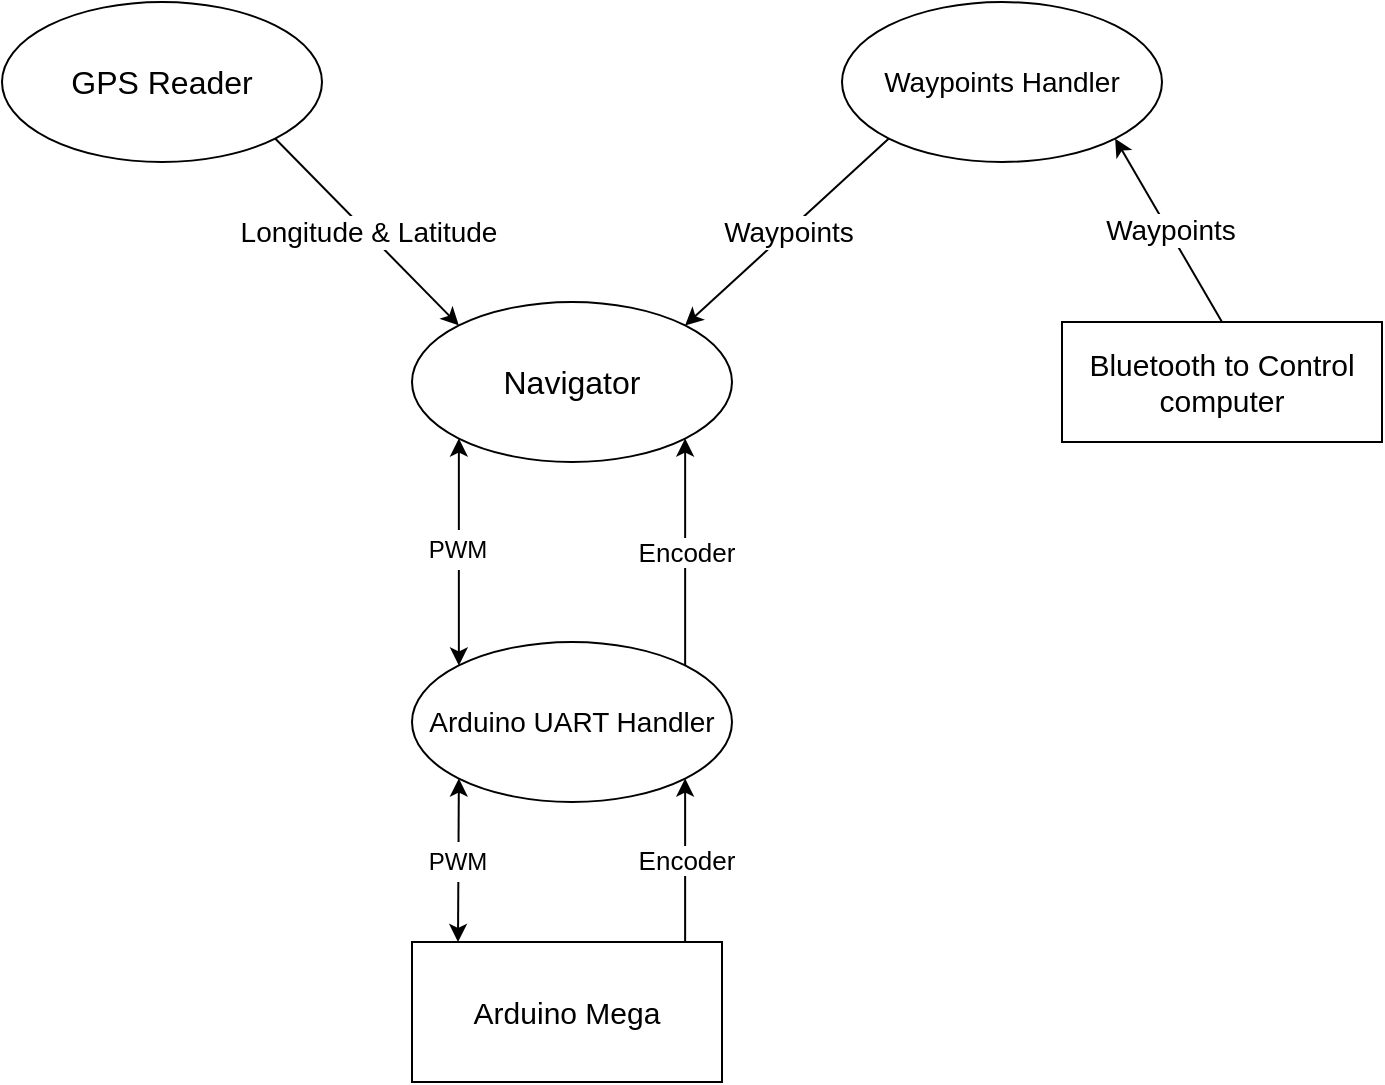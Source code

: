 <mxfile version="24.7.16" pages="2">
  <diagram name="ROS Architecture " id="jIEBpR6Z1XrXgT9Y6X6j">
    <mxGraphModel dx="1434" dy="739" grid="1" gridSize="10" guides="1" tooltips="1" connect="1" arrows="1" fold="1" page="1" pageScale="1" pageWidth="850" pageHeight="1100" math="0" shadow="0">
      <root>
        <mxCell id="0" />
        <mxCell id="1" parent="0" />
        <mxCell id="XMJZC1-GFqstn5FLzGG8-1" value="&lt;font style=&quot;font-size: 16px;&quot;&gt;GPS Reader&lt;/font&gt;" style="ellipse;whiteSpace=wrap;html=1;" vertex="1" parent="1">
          <mxGeometry x="140" y="120" width="160" height="80" as="geometry" />
        </mxCell>
        <mxCell id="XMJZC1-GFqstn5FLzGG8-2" value="&lt;font style=&quot;font-size: 16px;&quot;&gt;Navigator&lt;/font&gt;" style="ellipse;whiteSpace=wrap;html=1;" vertex="1" parent="1">
          <mxGeometry x="345" y="270" width="160" height="80" as="geometry" />
        </mxCell>
        <mxCell id="XMJZC1-GFqstn5FLzGG8-3" value="&lt;font style=&quot;font-size: 14px;&quot;&gt;Waypoints Handler&lt;/font&gt;" style="ellipse;whiteSpace=wrap;html=1;" vertex="1" parent="1">
          <mxGeometry x="560" y="120" width="160" height="80" as="geometry" />
        </mxCell>
        <mxCell id="XMJZC1-GFqstn5FLzGG8-4" value="&lt;font style=&quot;font-size: 14px;&quot;&gt;Arduino UART Handler&lt;/font&gt;" style="ellipse;whiteSpace=wrap;html=1;" vertex="1" parent="1">
          <mxGeometry x="345" y="440" width="160" height="80" as="geometry" />
        </mxCell>
        <mxCell id="XMJZC1-GFqstn5FLzGG8-5" value="&lt;font style=&quot;font-size: 15px;&quot;&gt;Arduino Mega&lt;/font&gt;" style="rounded=0;whiteSpace=wrap;html=1;" vertex="1" parent="1">
          <mxGeometry x="345" y="590" width="155" height="70" as="geometry" />
        </mxCell>
        <mxCell id="XMJZC1-GFqstn5FLzGG8-6" value="&lt;font style=&quot;font-size: 15px;&quot;&gt;Bluetooth to Control computer&lt;/font&gt;" style="rounded=0;whiteSpace=wrap;html=1;" vertex="1" parent="1">
          <mxGeometry x="670" y="280" width="160" height="60" as="geometry" />
        </mxCell>
        <mxCell id="XMJZC1-GFqstn5FLzGG8-8" value="" style="endArrow=classic;html=1;rounded=0;entryX=1;entryY=1;entryDx=0;entryDy=0;exitX=0.5;exitY=0;exitDx=0;exitDy=0;" edge="1" parent="1" source="XMJZC1-GFqstn5FLzGG8-6" target="XMJZC1-GFqstn5FLzGG8-3">
          <mxGeometry relative="1" as="geometry">
            <mxPoint x="370" y="250" as="sourcePoint" />
            <mxPoint x="470" y="250" as="targetPoint" />
          </mxGeometry>
        </mxCell>
        <mxCell id="XMJZC1-GFqstn5FLzGG8-9" value="&lt;font style=&quot;font-size: 14px;&quot;&gt;Waypoints&lt;/font&gt;" style="edgeLabel;resizable=0;html=1;;align=center;verticalAlign=middle;" connectable="0" vertex="1" parent="XMJZC1-GFqstn5FLzGG8-8">
          <mxGeometry relative="1" as="geometry" />
        </mxCell>
        <mxCell id="XMJZC1-GFqstn5FLzGG8-10" value="" style="endArrow=classic;html=1;rounded=0;entryX=1;entryY=0;entryDx=0;entryDy=0;exitX=0;exitY=1;exitDx=0;exitDy=0;" edge="1" parent="1" source="XMJZC1-GFqstn5FLzGG8-3" target="XMJZC1-GFqstn5FLzGG8-2">
          <mxGeometry relative="1" as="geometry">
            <mxPoint x="449" y="200" as="sourcePoint" />
            <mxPoint x="396" y="108" as="targetPoint" />
          </mxGeometry>
        </mxCell>
        <mxCell id="XMJZC1-GFqstn5FLzGG8-11" value="&lt;font style=&quot;font-size: 14px;&quot;&gt;Waypoints&lt;/font&gt;" style="edgeLabel;resizable=0;html=1;;align=center;verticalAlign=middle;" connectable="0" vertex="1" parent="XMJZC1-GFqstn5FLzGG8-10">
          <mxGeometry relative="1" as="geometry" />
        </mxCell>
        <mxCell id="XMJZC1-GFqstn5FLzGG8-12" value="" style="endArrow=classic;html=1;rounded=0;entryX=0;entryY=0;entryDx=0;entryDy=0;exitX=1;exitY=1;exitDx=0;exitDy=0;" edge="1" parent="1" source="XMJZC1-GFqstn5FLzGG8-1" target="XMJZC1-GFqstn5FLzGG8-2">
          <mxGeometry relative="1" as="geometry">
            <mxPoint x="425" y="200" as="sourcePoint" />
            <mxPoint x="372" y="108" as="targetPoint" />
          </mxGeometry>
        </mxCell>
        <mxCell id="XMJZC1-GFqstn5FLzGG8-13" value="&lt;span style=&quot;font-size: 14px;&quot;&gt;Longitude &amp;amp; Latitude&lt;/span&gt;" style="edgeLabel;resizable=0;html=1;;align=center;verticalAlign=middle;" connectable="0" vertex="1" parent="XMJZC1-GFqstn5FLzGG8-12">
          <mxGeometry relative="1" as="geometry" />
        </mxCell>
        <mxCell id="XMJZC1-GFqstn5FLzGG8-18" value="" style="endArrow=classic;startArrow=classic;html=1;rounded=0;exitX=0;exitY=0;exitDx=0;exitDy=0;entryX=0;entryY=1;entryDx=0;entryDy=0;" edge="1" parent="1" source="XMJZC1-GFqstn5FLzGG8-4" target="XMJZC1-GFqstn5FLzGG8-2">
          <mxGeometry width="50" height="50" relative="1" as="geometry">
            <mxPoint x="390" y="410" as="sourcePoint" />
            <mxPoint x="440" y="360" as="targetPoint" />
          </mxGeometry>
        </mxCell>
        <mxCell id="XMJZC1-GFqstn5FLzGG8-19" value="PWM" style="text;html=1;align=center;verticalAlign=middle;whiteSpace=wrap;rounded=0;fillColor=default;" vertex="1" parent="1">
          <mxGeometry x="353" y="384" width="30" height="20" as="geometry" />
        </mxCell>
        <mxCell id="XMJZC1-GFqstn5FLzGG8-23" value="" style="endArrow=classic;html=1;rounded=0;entryX=1;entryY=1;entryDx=0;entryDy=0;exitX=1;exitY=0;exitDx=0;exitDy=0;" edge="1" parent="1" source="XMJZC1-GFqstn5FLzGG8-4" target="XMJZC1-GFqstn5FLzGG8-2">
          <mxGeometry relative="1" as="geometry">
            <mxPoint x="370" y="380" as="sourcePoint" />
            <mxPoint x="470" y="380" as="targetPoint" />
          </mxGeometry>
        </mxCell>
        <mxCell id="XMJZC1-GFqstn5FLzGG8-24" value="&lt;font style=&quot;font-size: 13px;&quot;&gt;Encoder&lt;/font&gt;" style="edgeLabel;resizable=0;html=1;;align=center;verticalAlign=middle;" connectable="0" vertex="1" parent="XMJZC1-GFqstn5FLzGG8-23">
          <mxGeometry relative="1" as="geometry" />
        </mxCell>
        <mxCell id="XMJZC1-GFqstn5FLzGG8-25" value="" style="endArrow=classic;startArrow=classic;html=1;rounded=0;entryX=0;entryY=1;entryDx=0;entryDy=0;" edge="1" parent="1" target="XMJZC1-GFqstn5FLzGG8-4">
          <mxGeometry width="50" height="50" relative="1" as="geometry">
            <mxPoint x="368" y="590" as="sourcePoint" />
            <mxPoint x="275" y="476" as="targetPoint" />
          </mxGeometry>
        </mxCell>
        <mxCell id="XMJZC1-GFqstn5FLzGG8-26" value="PWM" style="text;html=1;align=center;verticalAlign=middle;whiteSpace=wrap;rounded=0;fillColor=default;" vertex="1" parent="1">
          <mxGeometry x="353" y="540" width="30" height="20" as="geometry" />
        </mxCell>
        <mxCell id="XMJZC1-GFqstn5FLzGG8-28" value="" style="endArrow=classic;html=1;rounded=0;entryX=1;entryY=1;entryDx=0;entryDy=0;exitX=0.881;exitY=0;exitDx=0;exitDy=0;exitPerimeter=0;" edge="1" parent="1" source="XMJZC1-GFqstn5FLzGG8-5" target="XMJZC1-GFqstn5FLzGG8-4">
          <mxGeometry relative="1" as="geometry">
            <mxPoint x="570" y="560" as="sourcePoint" />
            <mxPoint x="570" y="446" as="targetPoint" />
          </mxGeometry>
        </mxCell>
        <mxCell id="XMJZC1-GFqstn5FLzGG8-29" value="&lt;font style=&quot;font-size: 13px;&quot;&gt;Encoder&lt;/font&gt;" style="edgeLabel;resizable=0;html=1;;align=center;verticalAlign=middle;" connectable="0" vertex="1" parent="XMJZC1-GFqstn5FLzGG8-28">
          <mxGeometry relative="1" as="geometry" />
        </mxCell>
      </root>
    </mxGraphModel>
  </diagram>
  <diagram id="-94raSBjFNsSAuem07gt" name="Navigator Code">
    <mxGraphModel dx="1434" dy="739" grid="1" gridSize="10" guides="1" tooltips="1" connect="1" arrows="1" fold="1" page="1" pageScale="1" pageWidth="850" pageHeight="1100" math="0" shadow="0">
      <root>
        <mxCell id="0" />
        <mxCell id="1" parent="0" />
        <mxCell id="CM-kLVqto2ivKHX-QPnm-1" value="Thread 1" style="rounded=0;whiteSpace=wrap;html=1;" vertex="1" parent="1">
          <mxGeometry x="160" y="140" width="120" height="60" as="geometry" />
        </mxCell>
        <mxCell id="sLUjLybKVBeQCiWtNb5g-1" value="Thread 2" style="rounded=0;whiteSpace=wrap;html=1;" vertex="1" parent="1">
          <mxGeometry x="460" y="140" width="120" height="60" as="geometry" />
        </mxCell>
        <mxCell id="sLUjLybKVBeQCiWtNb5g-2" value="Thread 3" style="rounded=0;whiteSpace=wrap;html=1;" vertex="1" parent="1">
          <mxGeometry x="760" y="140" width="120" height="60" as="geometry" />
        </mxCell>
        <mxCell id="sLUjLybKVBeQCiWtNb5g-3" value="&lt;font style=&quot;font-size: 13px;&quot;&gt;Subscribe: GPS&lt;/font&gt;" style="rounded=0;whiteSpace=wrap;html=1;" vertex="1" parent="1">
          <mxGeometry x="20" y="230" width="120" height="60" as="geometry" />
        </mxCell>
        <mxCell id="sLUjLybKVBeQCiWtNb5g-4" value="&lt;font style=&quot;font-size: 13px;&quot;&gt;Subscribe: Encoders&lt;/font&gt;" style="rounded=0;whiteSpace=wrap;html=1;" vertex="1" parent="1">
          <mxGeometry x="160" y="230" width="120" height="60" as="geometry" />
        </mxCell>
        <mxCell id="sLUjLybKVBeQCiWtNb5g-5" value="&lt;font style=&quot;font-size: 13px;&quot;&gt;Subscribe: Waypoints&lt;/font&gt;" style="rounded=0;whiteSpace=wrap;html=1;" vertex="1" parent="1">
          <mxGeometry x="300" y="230" width="120" height="60" as="geometry" />
        </mxCell>
        <mxCell id="sLUjLybKVBeQCiWtNb5g-6" value="Processing loop" style="rounded=0;whiteSpace=wrap;html=1;" vertex="1" parent="1">
          <mxGeometry x="460" y="320" width="120" height="60" as="geometry" />
        </mxCell>
        <mxCell id="sLUjLybKVBeQCiWtNb5g-7" value="" style="endArrow=classic;html=1;rounded=0;entryX=0;entryY=0.5;entryDx=0;entryDy=0;" edge="1" parent="1" target="sLUjLybKVBeQCiWtNb5g-6">
          <mxGeometry width="50" height="50" relative="1" as="geometry">
            <mxPoint x="80" y="350" as="sourcePoint" />
            <mxPoint x="450" y="340" as="targetPoint" />
          </mxGeometry>
        </mxCell>
        <mxCell id="sLUjLybKVBeQCiWtNb5g-8" value="" style="endArrow=none;html=1;rounded=0;entryX=0.5;entryY=1;entryDx=0;entryDy=0;" edge="1" parent="1" target="sLUjLybKVBeQCiWtNb5g-3">
          <mxGeometry width="50" height="50" relative="1" as="geometry">
            <mxPoint x="80" y="350" as="sourcePoint" />
            <mxPoint x="450" y="340" as="targetPoint" />
          </mxGeometry>
        </mxCell>
        <mxCell id="sLUjLybKVBeQCiWtNb5g-9" value="" style="endArrow=none;html=1;rounded=0;exitX=0.5;exitY=1;exitDx=0;exitDy=0;" edge="1" parent="1" source="sLUjLybKVBeQCiWtNb5g-4">
          <mxGeometry width="50" height="50" relative="1" as="geometry">
            <mxPoint x="400" y="390" as="sourcePoint" />
            <mxPoint x="220" y="350" as="targetPoint" />
          </mxGeometry>
        </mxCell>
        <mxCell id="sLUjLybKVBeQCiWtNb5g-10" value="" style="endArrow=none;html=1;rounded=0;exitX=0.5;exitY=1;exitDx=0;exitDy=0;" edge="1" parent="1" source="sLUjLybKVBeQCiWtNb5g-5">
          <mxGeometry width="50" height="50" relative="1" as="geometry">
            <mxPoint x="400" y="390" as="sourcePoint" />
            <mxPoint x="360" y="350" as="targetPoint" />
          </mxGeometry>
        </mxCell>
        <mxCell id="sLUjLybKVBeQCiWtNb5g-12" value="" style="endArrow=classic;html=1;rounded=0;entryX=0.5;entryY=0;entryDx=0;entryDy=0;exitX=0.5;exitY=1;exitDx=0;exitDy=0;" edge="1" parent="1" source="sLUjLybKVBeQCiWtNb5g-1" target="sLUjLybKVBeQCiWtNb5g-6">
          <mxGeometry width="50" height="50" relative="1" as="geometry">
            <mxPoint x="400" y="390" as="sourcePoint" />
            <mxPoint x="450" y="340" as="targetPoint" />
          </mxGeometry>
        </mxCell>
        <mxCell id="sLUjLybKVBeQCiWtNb5g-13" value="GPS In CM" style="rounded=0;whiteSpace=wrap;html=1;" vertex="1" parent="1">
          <mxGeometry x="380" y="440" width="120" height="60" as="geometry" />
        </mxCell>
        <mxCell id="sLUjLybKVBeQCiWtNb5g-14" value="Encoder Velocities" style="rounded=0;whiteSpace=wrap;html=1;" vertex="1" parent="1">
          <mxGeometry x="540" y="440" width="120" height="60" as="geometry" />
        </mxCell>
        <mxCell id="sLUjLybKVBeQCiWtNb5g-15" value="" style="endArrow=classic;html=1;rounded=0;exitX=0.5;exitY=1;exitDx=0;exitDy=0;entryX=0.5;entryY=0;entryDx=0;entryDy=0;" edge="1" parent="1" source="sLUjLybKVBeQCiWtNb5g-6" target="sLUjLybKVBeQCiWtNb5g-13">
          <mxGeometry width="50" height="50" relative="1" as="geometry">
            <mxPoint x="400" y="390" as="sourcePoint" />
            <mxPoint x="450" y="340" as="targetPoint" />
          </mxGeometry>
        </mxCell>
        <mxCell id="sLUjLybKVBeQCiWtNb5g-16" value="" style="endArrow=classic;html=1;rounded=0;exitX=0.5;exitY=1;exitDx=0;exitDy=0;entryX=0.5;entryY=0;entryDx=0;entryDy=0;" edge="1" parent="1" source="sLUjLybKVBeQCiWtNb5g-6" target="sLUjLybKVBeQCiWtNb5g-14">
          <mxGeometry width="50" height="50" relative="1" as="geometry">
            <mxPoint x="400" y="390" as="sourcePoint" />
            <mxPoint x="450" y="340" as="targetPoint" />
          </mxGeometry>
        </mxCell>
        <mxCell id="sLUjLybKVBeQCiWtNb5g-17" value="Kalman Filter" style="rounded=0;whiteSpace=wrap;html=1;" vertex="1" parent="1">
          <mxGeometry x="460" y="560" width="120" height="60" as="geometry" />
        </mxCell>
        <mxCell id="sLUjLybKVBeQCiWtNb5g-18" value="" style="endArrow=classic;html=1;rounded=0;exitX=0.5;exitY=1;exitDx=0;exitDy=0;entryX=0.5;entryY=0;entryDx=0;entryDy=0;" edge="1" parent="1" source="sLUjLybKVBeQCiWtNb5g-13" target="sLUjLybKVBeQCiWtNb5g-17">
          <mxGeometry width="50" height="50" relative="1" as="geometry">
            <mxPoint x="400" y="390" as="sourcePoint" />
            <mxPoint x="450" y="340" as="targetPoint" />
          </mxGeometry>
        </mxCell>
        <mxCell id="sLUjLybKVBeQCiWtNb5g-19" value="" style="endArrow=classic;html=1;rounded=0;exitX=0.5;exitY=1;exitDx=0;exitDy=0;" edge="1" parent="1" source="sLUjLybKVBeQCiWtNb5g-14">
          <mxGeometry width="50" height="50" relative="1" as="geometry">
            <mxPoint x="400" y="390" as="sourcePoint" />
            <mxPoint x="520" y="560" as="targetPoint" />
          </mxGeometry>
        </mxCell>
        <mxCell id="sLUjLybKVBeQCiWtNb5g-20" value="" style="endArrow=none;dashed=1;html=1;rounded=0;exitX=0.5;exitY=1;exitDx=0;exitDy=0;entryX=0.5;entryY=0;entryDx=0;entryDy=0;" edge="1" parent="1" source="CM-kLVqto2ivKHX-QPnm-1" target="sLUjLybKVBeQCiWtNb5g-5">
          <mxGeometry width="50" height="50" relative="1" as="geometry">
            <mxPoint x="400" y="390" as="sourcePoint" />
            <mxPoint x="450" y="340" as="targetPoint" />
          </mxGeometry>
        </mxCell>
        <mxCell id="sLUjLybKVBeQCiWtNb5g-23" value="" style="endArrow=none;dashed=1;html=1;rounded=0;" edge="1" parent="1" target="sLUjLybKVBeQCiWtNb5g-4">
          <mxGeometry width="50" height="50" relative="1" as="geometry">
            <mxPoint x="220" y="200" as="sourcePoint" />
            <mxPoint x="370" y="240" as="targetPoint" />
          </mxGeometry>
        </mxCell>
        <mxCell id="sLUjLybKVBeQCiWtNb5g-24" value="" style="endArrow=none;dashed=1;html=1;rounded=0;exitX=0.5;exitY=1;exitDx=0;exitDy=0;entryX=0.5;entryY=0;entryDx=0;entryDy=0;" edge="1" parent="1" source="CM-kLVqto2ivKHX-QPnm-1" target="sLUjLybKVBeQCiWtNb5g-3">
          <mxGeometry width="50" height="50" relative="1" as="geometry">
            <mxPoint x="240" y="220" as="sourcePoint" />
            <mxPoint x="380" y="250" as="targetPoint" />
          </mxGeometry>
        </mxCell>
        <mxCell id="sLUjLybKVBeQCiWtNb5g-25" value="Adjust PWM" style="rounded=0;whiteSpace=wrap;html=1;" vertex="1" parent="1">
          <mxGeometry x="760" y="320" width="120" height="60" as="geometry" />
        </mxCell>
        <mxCell id="sLUjLybKVBeQCiWtNb5g-26" value="Calculate Position Error" style="rounded=0;whiteSpace=wrap;html=1;" vertex="1" parent="1">
          <mxGeometry x="760" y="560" width="120" height="60" as="geometry" />
        </mxCell>
        <mxCell id="sLUjLybKVBeQCiWtNb5g-27" value="" style="endArrow=classic;html=1;rounded=0;entryX=0;entryY=0.5;entryDx=0;entryDy=0;exitX=1;exitY=0.5;exitDx=0;exitDy=0;" edge="1" parent="1" source="sLUjLybKVBeQCiWtNb5g-17" target="sLUjLybKVBeQCiWtNb5g-26">
          <mxGeometry width="50" height="50" relative="1" as="geometry">
            <mxPoint x="400" y="390" as="sourcePoint" />
            <mxPoint x="450" y="340" as="targetPoint" />
          </mxGeometry>
        </mxCell>
        <mxCell id="sLUjLybKVBeQCiWtNb5g-28" value="" style="endArrow=classic;html=1;rounded=0;entryX=0.5;entryY=0;entryDx=0;entryDy=0;" edge="1" parent="1" source="sLUjLybKVBeQCiWtNb5g-2" target="sLUjLybKVBeQCiWtNb5g-25">
          <mxGeometry width="50" height="50" relative="1" as="geometry">
            <mxPoint x="670" y="310" as="sourcePoint" />
            <mxPoint x="720" y="260" as="targetPoint" />
          </mxGeometry>
        </mxCell>
        <mxCell id="sLUjLybKVBeQCiWtNb5g-29" value="" style="endArrow=classic;html=1;rounded=0;entryX=0.5;entryY=0;entryDx=0;entryDy=0;exitX=0.5;exitY=1;exitDx=0;exitDy=0;" edge="1" parent="1" source="sLUjLybKVBeQCiWtNb5g-25" target="sLUjLybKVBeQCiWtNb5g-26">
          <mxGeometry width="50" height="50" relative="1" as="geometry">
            <mxPoint x="780" y="510" as="sourcePoint" />
            <mxPoint x="830" y="460" as="targetPoint" />
          </mxGeometry>
        </mxCell>
        <mxCell id="sLUjLybKVBeQCiWtNb5g-30" value="&lt;font style=&quot;font-size: 13px;&quot;&gt;Publish Update PWM&lt;/font&gt;" style="rounded=0;whiteSpace=wrap;html=1;" vertex="1" parent="1">
          <mxGeometry x="760" y="670" width="120" height="60" as="geometry" />
        </mxCell>
        <mxCell id="sLUjLybKVBeQCiWtNb5g-31" value="" style="endArrow=classic;html=1;rounded=0;entryX=0.5;entryY=0;entryDx=0;entryDy=0;exitX=0.5;exitY=1;exitDx=0;exitDy=0;" edge="1" parent="1" source="sLUjLybKVBeQCiWtNb5g-26" target="sLUjLybKVBeQCiWtNb5g-30">
          <mxGeometry width="50" height="50" relative="1" as="geometry">
            <mxPoint x="590" y="750" as="sourcePoint" />
            <mxPoint x="640" y="700" as="targetPoint" />
          </mxGeometry>
        </mxCell>
      </root>
    </mxGraphModel>
  </diagram>
</mxfile>
